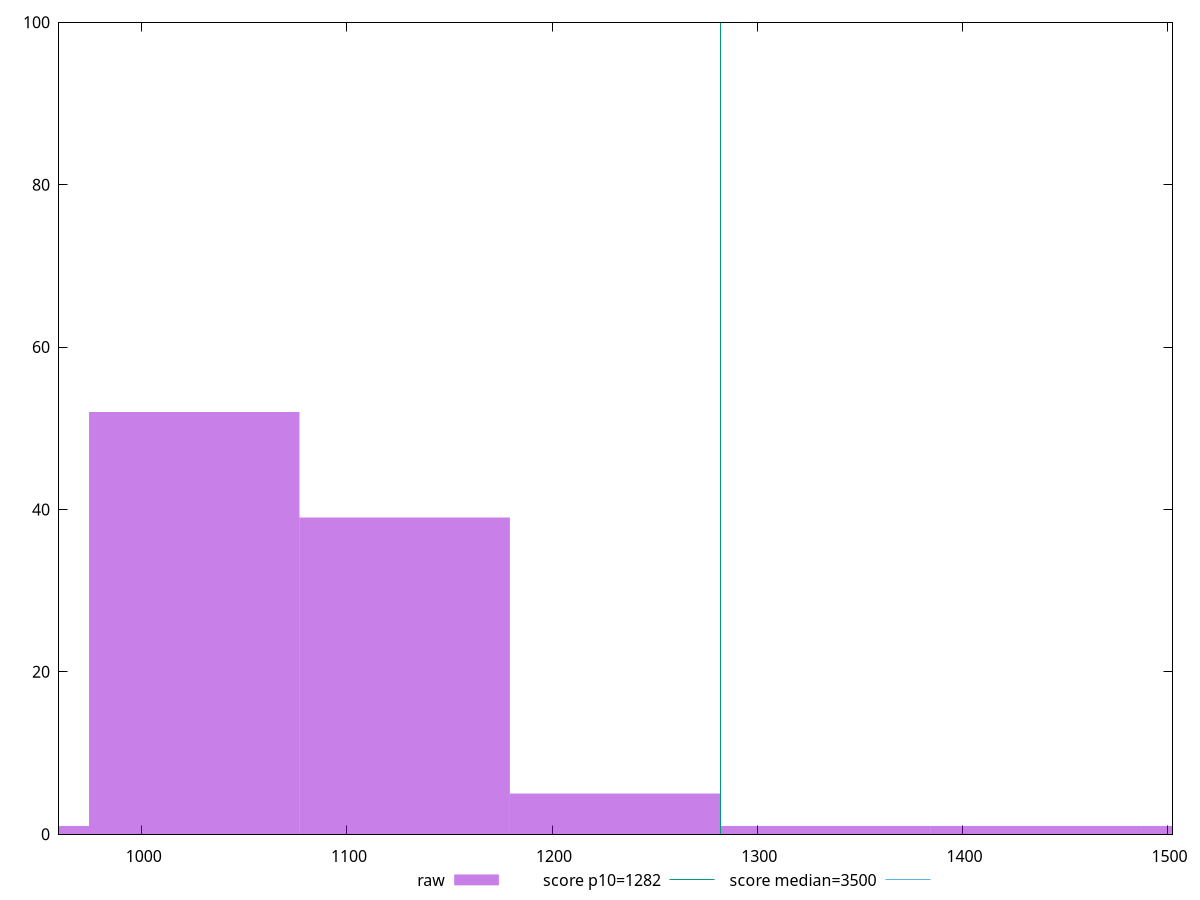 reset

$raw <<EOF
1025.574380658644 52
1128.1318187245083 39
1333.2466948562374 1
1230.6892567903728 5
1538.361570987966 1
1435.8041329221016 1
923.0169425927796 1
EOF

set key outside below
set boxwidth 102.5574380658644
set xrange [959.6440000000007:1502.3920000000007]
set yrange [0:100]
set trange [0:100]
set style fill transparent solid 0.5 noborder

set parametric
set terminal svg size 640, 490 enhanced background rgb 'white'
set output "reprap/bootup-time/samples/pages+cached+noexternal/raw/histogram.svg"

plot $raw title "raw" with boxes, \
     1282,t title "score p10=1282", \
     3500,t title "score median=3500"

reset
